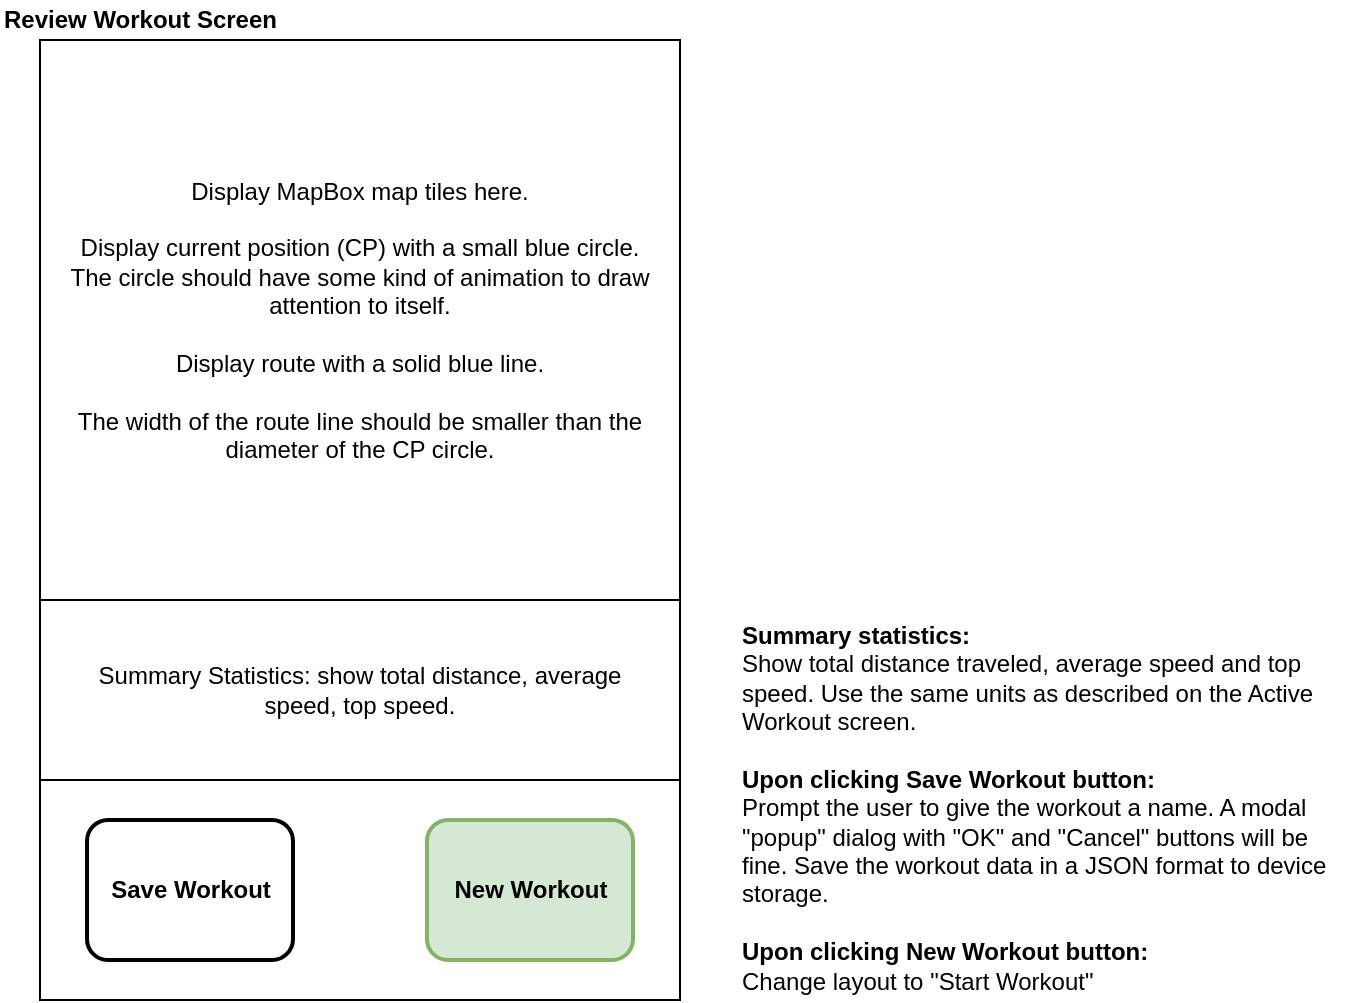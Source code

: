 <mxfile version="10.6.3" type="device"><diagram id="5ZSwUZe2h14IbzBW33Q6" name="Page-1"><mxGraphModel dx="1074" dy="647" grid="1" gridSize="10" guides="1" tooltips="1" connect="1" arrows="1" fold="1" page="1" pageScale="1" pageWidth="850" pageHeight="1100" math="0" shadow="0"><root><mxCell id="0"/><mxCell id="1" parent="0"/><mxCell id="QemB1b2rjAL-UP7p5rED-8" value="Review Workout Screen" style="text;html=1;strokeColor=none;fillColor=none;align=left;verticalAlign=middle;whiteSpace=wrap;rounded=0;fontStyle=1" vertex="1" parent="1"><mxGeometry x="20" y="20" width="230" height="20" as="geometry"/></mxCell><mxCell id="QemB1b2rjAL-UP7p5rED-9" value="" style="rounded=0;whiteSpace=wrap;html=1;" vertex="1" parent="1"><mxGeometry x="40" y="40" width="320" height="480" as="geometry"/></mxCell><mxCell id="QemB1b2rjAL-UP7p5rED-10" value="Display MapBox map tiles here.&lt;br&gt;&lt;br&gt;Display current position (CP) with a small blue circle. The circle should have some kind of animation to draw attention to itself.&lt;br&gt;&lt;br&gt;Display route with a solid blue line.&lt;br&gt;&lt;br&gt;The width of the route line should be smaller than the diameter of the CP circle.&lt;br&gt;" style="rounded=0;whiteSpace=wrap;html=1;spacingLeft=10;spacingRight=10;" vertex="1" parent="1"><mxGeometry x="40" y="40" width="320" height="280" as="geometry"/></mxCell><mxCell id="QemB1b2rjAL-UP7p5rED-16" value="New Workout" style="rounded=1;whiteSpace=wrap;html=1;strokeWidth=2;perimeterSpacing=0;fillColor=#d5e8d4;strokeColor=#82b366;fontStyle=1" vertex="1" parent="1"><mxGeometry x="233.5" y="430" width="103" height="70" as="geometry"/></mxCell><mxCell id="QemB1b2rjAL-UP7p5rED-17" value="&lt;div style=&quot;text-align: left&quot;&gt;&lt;b&gt;Summary statistics:&lt;/b&gt;&lt;/div&gt;&lt;div style=&quot;text-align: left&quot;&gt;Show total distance traveled, average speed and top speed. Use the same units as described on the Active Workout screen.&lt;/div&gt;&lt;div style=&quot;text-align: left&quot;&gt;&lt;br&gt;&lt;/div&gt;&lt;div style=&quot;text-align: left&quot;&gt;&lt;b&gt;Upon clicking Save Workout button:&lt;/b&gt;&lt;/div&gt;&lt;div style=&quot;text-align: left&quot;&gt;Prompt the user to give the workout a name. A modal &quot;popup&quot; dialog with &quot;OK&quot; and &quot;Cancel&quot; buttons will be fine. Save the workout data in a JSON format to device storage.&lt;/div&gt;&lt;div style=&quot;text-align: left&quot;&gt;&lt;br&gt;&lt;/div&gt;&lt;div style=&quot;text-align: left&quot;&gt;&lt;b&gt;Upon clicking New Workout button:&lt;/b&gt;&lt;/div&gt;&lt;div style=&quot;text-align: left&quot;&gt;Change layout to &quot;Start Workout&quot;&lt;/div&gt;" style="text;html=1;strokeColor=none;fillColor=none;align=center;verticalAlign=bottom;whiteSpace=wrap;rounded=0;" vertex="1" parent="1"><mxGeometry x="390" y="250" width="310" height="270" as="geometry"/></mxCell><mxCell id="QemB1b2rjAL-UP7p5rED-18" value="Save Workout" style="rounded=1;whiteSpace=wrap;html=1;strokeWidth=2;perimeterSpacing=0;fontStyle=1" vertex="1" parent="1"><mxGeometry x="63.5" y="430" width="103" height="70" as="geometry"/></mxCell><mxCell id="QemB1b2rjAL-UP7p5rED-22" value="Summary Statistics: show total distance, average speed, top speed.&lt;br&gt;" style="rounded=0;whiteSpace=wrap;html=1;spacingLeft=10;spacingRight=10;" vertex="1" parent="1"><mxGeometry x="40" y="320" width="320" height="90" as="geometry"/></mxCell></root></mxGraphModel></diagram></mxfile>